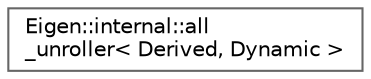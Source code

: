 digraph "类继承关系图"
{
 // LATEX_PDF_SIZE
  bgcolor="transparent";
  edge [fontname=Helvetica,fontsize=10,labelfontname=Helvetica,labelfontsize=10];
  node [fontname=Helvetica,fontsize=10,shape=box,height=0.2,width=0.4];
  rankdir="LR";
  Node0 [id="Node000000",label="Eigen::internal::all\l_unroller\< Derived, Dynamic \>",height=0.2,width=0.4,color="grey40", fillcolor="white", style="filled",URL="$struct_eigen_1_1internal_1_1all__unroller_3_01_derived_00_01_dynamic_01_4.html",tooltip=" "];
}
